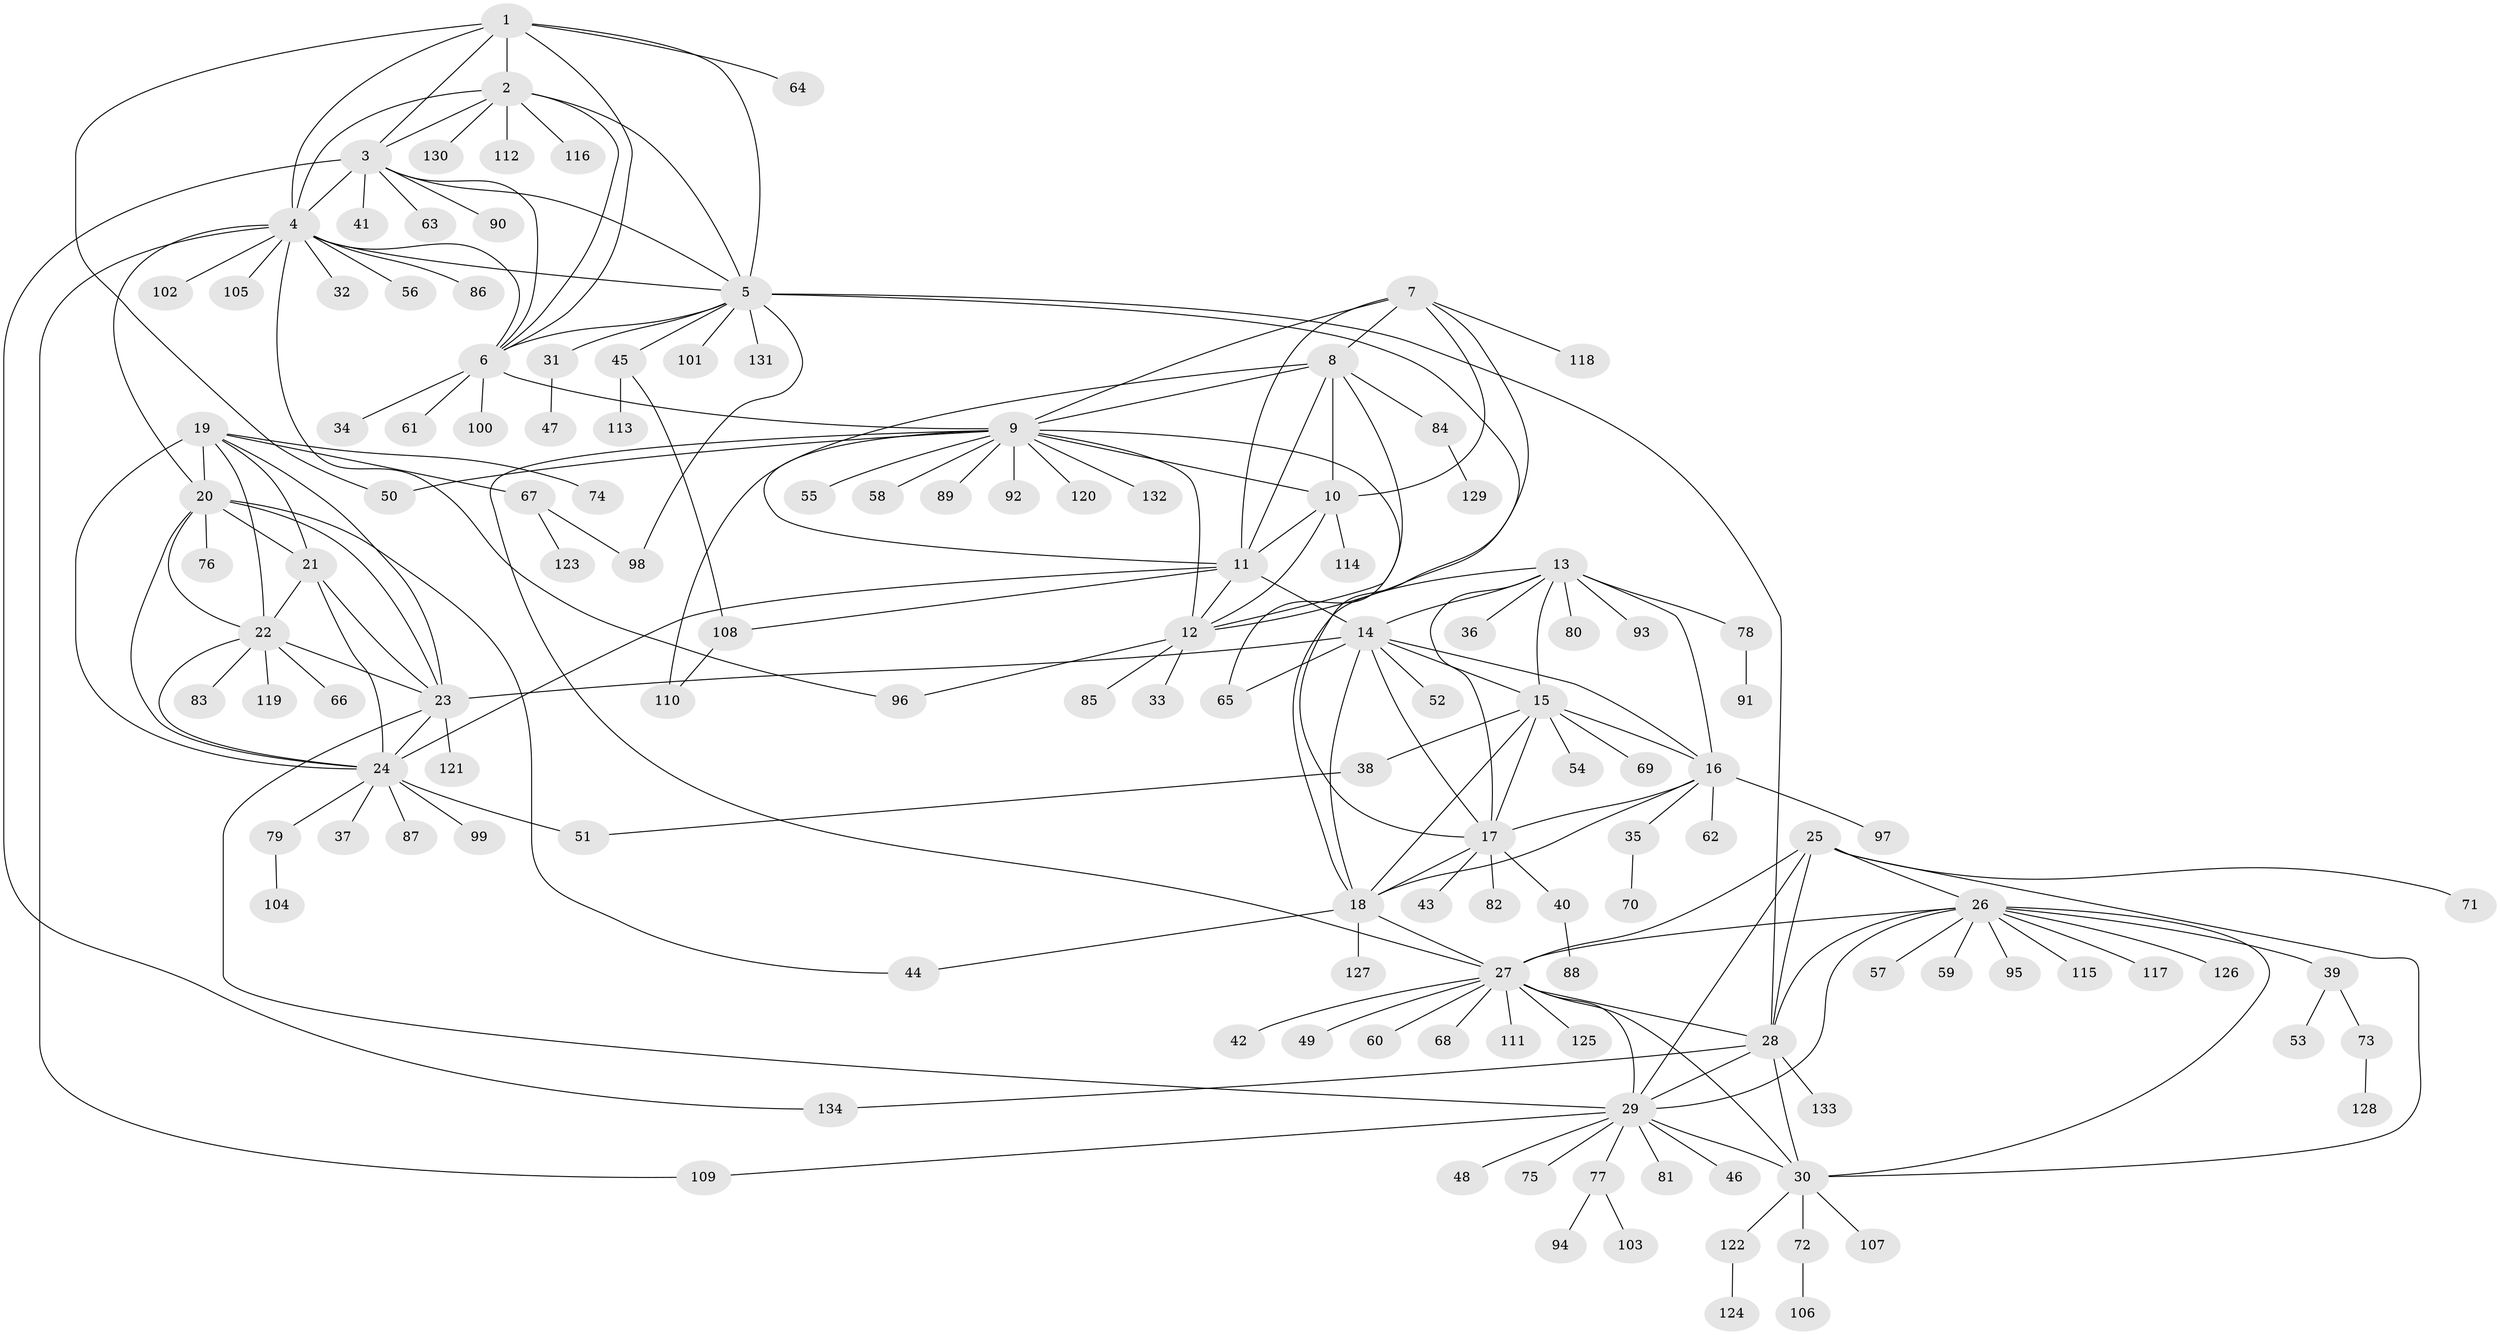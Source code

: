 // Generated by graph-tools (version 1.1) at 2025/15/03/09/25 04:15:50]
// undirected, 134 vertices, 199 edges
graph export_dot {
graph [start="1"]
  node [color=gray90,style=filled];
  1;
  2;
  3;
  4;
  5;
  6;
  7;
  8;
  9;
  10;
  11;
  12;
  13;
  14;
  15;
  16;
  17;
  18;
  19;
  20;
  21;
  22;
  23;
  24;
  25;
  26;
  27;
  28;
  29;
  30;
  31;
  32;
  33;
  34;
  35;
  36;
  37;
  38;
  39;
  40;
  41;
  42;
  43;
  44;
  45;
  46;
  47;
  48;
  49;
  50;
  51;
  52;
  53;
  54;
  55;
  56;
  57;
  58;
  59;
  60;
  61;
  62;
  63;
  64;
  65;
  66;
  67;
  68;
  69;
  70;
  71;
  72;
  73;
  74;
  75;
  76;
  77;
  78;
  79;
  80;
  81;
  82;
  83;
  84;
  85;
  86;
  87;
  88;
  89;
  90;
  91;
  92;
  93;
  94;
  95;
  96;
  97;
  98;
  99;
  100;
  101;
  102;
  103;
  104;
  105;
  106;
  107;
  108;
  109;
  110;
  111;
  112;
  113;
  114;
  115;
  116;
  117;
  118;
  119;
  120;
  121;
  122;
  123;
  124;
  125;
  126;
  127;
  128;
  129;
  130;
  131;
  132;
  133;
  134;
  1 -- 2;
  1 -- 3;
  1 -- 4;
  1 -- 5;
  1 -- 6;
  1 -- 50;
  1 -- 64;
  2 -- 3;
  2 -- 4;
  2 -- 5;
  2 -- 6;
  2 -- 112;
  2 -- 116;
  2 -- 130;
  3 -- 4;
  3 -- 5;
  3 -- 6;
  3 -- 41;
  3 -- 63;
  3 -- 90;
  3 -- 134;
  4 -- 5;
  4 -- 6;
  4 -- 20;
  4 -- 32;
  4 -- 56;
  4 -- 86;
  4 -- 96;
  4 -- 102;
  4 -- 105;
  4 -- 109;
  5 -- 6;
  5 -- 17;
  5 -- 28;
  5 -- 31;
  5 -- 45;
  5 -- 98;
  5 -- 101;
  5 -- 131;
  6 -- 9;
  6 -- 34;
  6 -- 61;
  6 -- 100;
  7 -- 8;
  7 -- 9;
  7 -- 10;
  7 -- 11;
  7 -- 12;
  7 -- 118;
  8 -- 9;
  8 -- 10;
  8 -- 11;
  8 -- 12;
  8 -- 84;
  8 -- 110;
  9 -- 10;
  9 -- 11;
  9 -- 12;
  9 -- 27;
  9 -- 50;
  9 -- 55;
  9 -- 58;
  9 -- 65;
  9 -- 89;
  9 -- 92;
  9 -- 120;
  9 -- 132;
  10 -- 11;
  10 -- 12;
  10 -- 114;
  11 -- 12;
  11 -- 14;
  11 -- 24;
  11 -- 108;
  12 -- 33;
  12 -- 85;
  12 -- 96;
  13 -- 14;
  13 -- 15;
  13 -- 16;
  13 -- 17;
  13 -- 18;
  13 -- 36;
  13 -- 78;
  13 -- 80;
  13 -- 93;
  14 -- 15;
  14 -- 16;
  14 -- 17;
  14 -- 18;
  14 -- 23;
  14 -- 52;
  14 -- 65;
  15 -- 16;
  15 -- 17;
  15 -- 18;
  15 -- 38;
  15 -- 54;
  15 -- 69;
  16 -- 17;
  16 -- 18;
  16 -- 35;
  16 -- 62;
  16 -- 97;
  17 -- 18;
  17 -- 40;
  17 -- 43;
  17 -- 82;
  18 -- 27;
  18 -- 44;
  18 -- 127;
  19 -- 20;
  19 -- 21;
  19 -- 22;
  19 -- 23;
  19 -- 24;
  19 -- 67;
  19 -- 74;
  20 -- 21;
  20 -- 22;
  20 -- 23;
  20 -- 24;
  20 -- 44;
  20 -- 76;
  21 -- 22;
  21 -- 23;
  21 -- 24;
  22 -- 23;
  22 -- 24;
  22 -- 66;
  22 -- 83;
  22 -- 119;
  23 -- 24;
  23 -- 29;
  23 -- 121;
  24 -- 37;
  24 -- 51;
  24 -- 79;
  24 -- 87;
  24 -- 99;
  25 -- 26;
  25 -- 27;
  25 -- 28;
  25 -- 29;
  25 -- 30;
  25 -- 71;
  26 -- 27;
  26 -- 28;
  26 -- 29;
  26 -- 30;
  26 -- 39;
  26 -- 57;
  26 -- 59;
  26 -- 95;
  26 -- 115;
  26 -- 117;
  26 -- 126;
  27 -- 28;
  27 -- 29;
  27 -- 30;
  27 -- 42;
  27 -- 49;
  27 -- 60;
  27 -- 68;
  27 -- 111;
  27 -- 125;
  28 -- 29;
  28 -- 30;
  28 -- 133;
  28 -- 134;
  29 -- 30;
  29 -- 46;
  29 -- 48;
  29 -- 75;
  29 -- 77;
  29 -- 81;
  29 -- 109;
  30 -- 72;
  30 -- 107;
  30 -- 122;
  31 -- 47;
  35 -- 70;
  38 -- 51;
  39 -- 53;
  39 -- 73;
  40 -- 88;
  45 -- 108;
  45 -- 113;
  67 -- 98;
  67 -- 123;
  72 -- 106;
  73 -- 128;
  77 -- 94;
  77 -- 103;
  78 -- 91;
  79 -- 104;
  84 -- 129;
  108 -- 110;
  122 -- 124;
}
